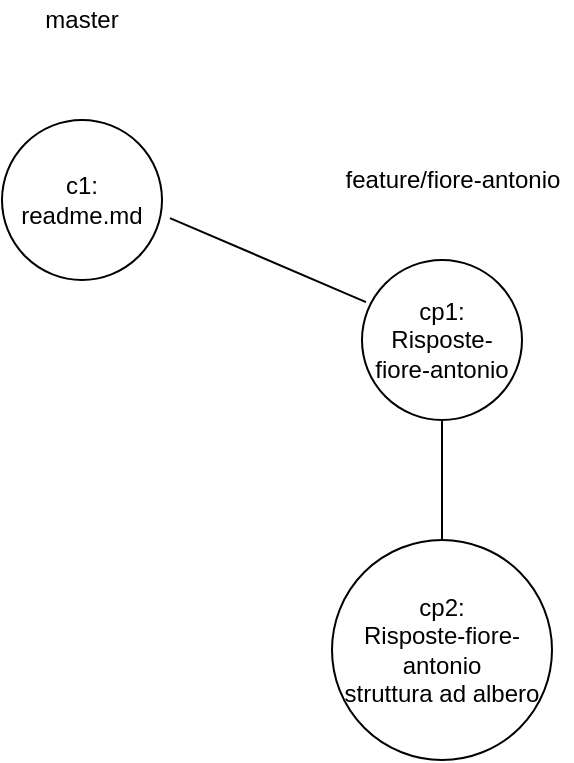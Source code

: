 <mxfile version="14.1.9" type="google"><diagram id="c7IzPmokyaGEfLHXg6Qh" name="Page-1"><mxGraphModel dx="1381" dy="764" grid="1" gridSize="10" guides="1" tooltips="1" connect="1" arrows="1" fold="1" page="1" pageScale="1" pageWidth="827" pageHeight="1169" math="0" shadow="0"><root><mxCell id="0"/><mxCell id="1" parent="0"/><mxCell id="IzeuennGJ4iKlGOTiU-8-1" value="c1:&lt;br&gt;readme.md" style="ellipse;whiteSpace=wrap;html=1;aspect=fixed;" vertex="1" parent="1"><mxGeometry x="170" y="150" width="80" height="80" as="geometry"/></mxCell><mxCell id="IzeuennGJ4iKlGOTiU-8-2" value="cp1:&lt;br&gt;Risposte-fiore-antonio" style="ellipse;whiteSpace=wrap;html=1;aspect=fixed;" vertex="1" parent="1"><mxGeometry x="350" y="220" width="80" height="80" as="geometry"/></mxCell><mxCell id="IzeuennGJ4iKlGOTiU-8-3" value="cp2:&lt;br&gt;Risposte-fiore-antonio&lt;br&gt;struttura ad albero" style="ellipse;whiteSpace=wrap;html=1;aspect=fixed;" vertex="1" parent="1"><mxGeometry x="335" y="360" width="110" height="110" as="geometry"/></mxCell><mxCell id="IzeuennGJ4iKlGOTiU-8-5" value="master" style="text;html=1;strokeColor=none;fillColor=none;align=center;verticalAlign=middle;whiteSpace=wrap;rounded=0;" vertex="1" parent="1"><mxGeometry x="190" y="90" width="40" height="20" as="geometry"/></mxCell><mxCell id="IzeuennGJ4iKlGOTiU-8-6" value="" style="endArrow=none;html=1;exitX=1.05;exitY=0.613;exitDx=0;exitDy=0;exitPerimeter=0;entryX=0.025;entryY=0.263;entryDx=0;entryDy=0;entryPerimeter=0;" edge="1" parent="1" source="IzeuennGJ4iKlGOTiU-8-1" target="IzeuennGJ4iKlGOTiU-8-2"><mxGeometry width="50" height="50" relative="1" as="geometry"><mxPoint x="390" y="370" as="sourcePoint"/><mxPoint x="440" y="320" as="targetPoint"/></mxGeometry></mxCell><mxCell id="IzeuennGJ4iKlGOTiU-8-7" value="" style="endArrow=none;html=1;exitX=0.5;exitY=0;exitDx=0;exitDy=0;entryX=0.5;entryY=1;entryDx=0;entryDy=0;" edge="1" parent="1" source="IzeuennGJ4iKlGOTiU-8-3" target="IzeuennGJ4iKlGOTiU-8-2"><mxGeometry width="50" height="50" relative="1" as="geometry"><mxPoint x="390" y="370" as="sourcePoint"/><mxPoint x="440" y="320" as="targetPoint"/></mxGeometry></mxCell><mxCell id="IzeuennGJ4iKlGOTiU-8-8" value="feature/fiore-antonio&lt;br&gt;" style="text;html=1;align=center;verticalAlign=middle;resizable=0;points=[];autosize=1;" vertex="1" parent="1"><mxGeometry x="335" y="170" width="120" height="20" as="geometry"/></mxCell></root></mxGraphModel></diagram></mxfile>